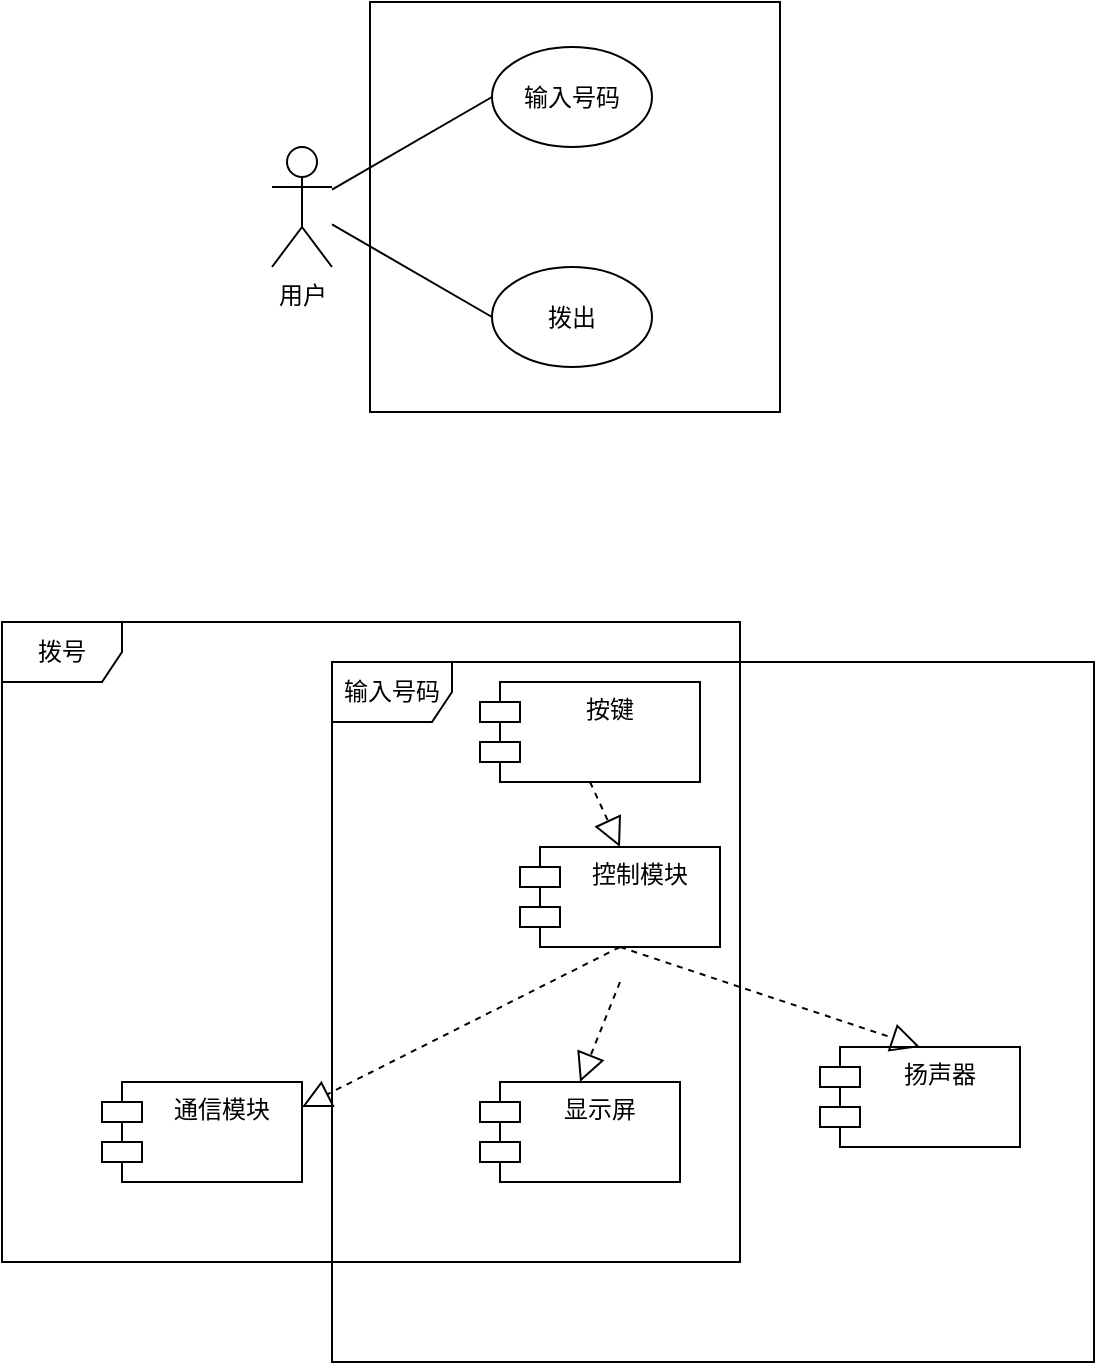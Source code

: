 <mxfile version="13.0.3" type="device"><diagram id="iDBb4F2FKvRz4FM2nJWH" name="Page-1"><mxGraphModel dx="913" dy="680" grid="1" gridSize="10" guides="1" tooltips="1" connect="1" arrows="1" fold="1" page="1" pageScale="1" pageWidth="827" pageHeight="1169" math="0" shadow="0"><root><mxCell id="0"/><mxCell id="1" parent="0"/><mxCell id="qCw5r7JwRcZhk2BFLKY7-19" value="输入号码" style="shape=umlFrame;whiteSpace=wrap;html=1;" vertex="1" parent="1"><mxGeometry x="265" y="380" width="381" height="350" as="geometry"/></mxCell><mxCell id="qCw5r7JwRcZhk2BFLKY7-18" value="拨号" style="shape=umlFrame;whiteSpace=wrap;html=1;" vertex="1" parent="1"><mxGeometry x="100" y="360" width="369" height="320" as="geometry"/></mxCell><mxCell id="qCw5r7JwRcZhk2BFLKY7-8" value="" style="whiteSpace=wrap;html=1;aspect=fixed;" vertex="1" parent="1"><mxGeometry x="284" y="50" width="205" height="205" as="geometry"/></mxCell><mxCell id="qCw5r7JwRcZhk2BFLKY7-1" value="用户" style="shape=umlActor;verticalLabelPosition=bottom;labelBackgroundColor=#ffffff;verticalAlign=top;html=1;outlineConnect=0;" vertex="1" parent="1"><mxGeometry x="235" y="122.5" width="30" height="60" as="geometry"/></mxCell><mxCell id="qCw5r7JwRcZhk2BFLKY7-4" value="输入号码" style="ellipse;whiteSpace=wrap;html=1;" vertex="1" parent="1"><mxGeometry x="345" y="72.5" width="80" height="50" as="geometry"/></mxCell><mxCell id="qCw5r7JwRcZhk2BFLKY7-5" value="拨出" style="ellipse;whiteSpace=wrap;html=1;" vertex="1" parent="1"><mxGeometry x="345" y="182.5" width="80" height="50" as="geometry"/></mxCell><mxCell id="qCw5r7JwRcZhk2BFLKY7-6" value="" style="endArrow=none;html=1;entryX=0;entryY=0.5;entryDx=0;entryDy=0;" edge="1" parent="1" source="qCw5r7JwRcZhk2BFLKY7-1" target="qCw5r7JwRcZhk2BFLKY7-4"><mxGeometry width="50" height="50" relative="1" as="geometry"><mxPoint x="275" y="142.5" as="sourcePoint"/><mxPoint x="515" y="282.5" as="targetPoint"/></mxGeometry></mxCell><mxCell id="qCw5r7JwRcZhk2BFLKY7-7" value="" style="endArrow=none;html=1;entryX=0;entryY=0.5;entryDx=0;entryDy=0;" edge="1" parent="1" source="qCw5r7JwRcZhk2BFLKY7-1" target="qCw5r7JwRcZhk2BFLKY7-5"><mxGeometry width="50" height="50" relative="1" as="geometry"><mxPoint x="465" y="332.5" as="sourcePoint"/><mxPoint x="515" y="282.5" as="targetPoint"/></mxGeometry></mxCell><mxCell id="qCw5r7JwRcZhk2BFLKY7-9" value="按键" style="shape=module;align=left;spacingLeft=20;align=center;verticalAlign=top;" vertex="1" parent="1"><mxGeometry x="339" y="390" width="110" height="50" as="geometry"/></mxCell><mxCell id="qCw5r7JwRcZhk2BFLKY7-10" value="显示屏" style="shape=module;align=left;spacingLeft=20;align=center;verticalAlign=top;" vertex="1" parent="1"><mxGeometry x="339" y="590" width="100" height="50" as="geometry"/></mxCell><mxCell id="qCw5r7JwRcZhk2BFLKY7-11" value="扬声器" style="shape=module;align=left;spacingLeft=20;align=center;verticalAlign=top;" vertex="1" parent="1"><mxGeometry x="509" y="572.5" width="100" height="50" as="geometry"/></mxCell><mxCell id="qCw5r7JwRcZhk2BFLKY7-12" value="控制模块" style="shape=module;align=left;spacingLeft=20;align=center;verticalAlign=top;" vertex="1" parent="1"><mxGeometry x="359" y="472.5" width="100" height="50" as="geometry"/></mxCell><mxCell id="qCw5r7JwRcZhk2BFLKY7-13" value="通信模块" style="shape=module;align=left;spacingLeft=20;align=center;verticalAlign=top;" vertex="1" parent="1"><mxGeometry x="150" y="590" width="100" height="50" as="geometry"/></mxCell><mxCell id="qCw5r7JwRcZhk2BFLKY7-14" value="" style="endArrow=block;dashed=1;endFill=0;endSize=12;html=1;exitX=0.5;exitY=1;exitDx=0;exitDy=0;entryX=0.5;entryY=0;entryDx=0;entryDy=0;" edge="1" parent="1" source="qCw5r7JwRcZhk2BFLKY7-9" target="qCw5r7JwRcZhk2BFLKY7-12"><mxGeometry width="160" relative="1" as="geometry"><mxPoint x="339" y="410" as="sourcePoint"/><mxPoint x="499" y="410" as="targetPoint"/></mxGeometry></mxCell><mxCell id="qCw5r7JwRcZhk2BFLKY7-15" value="" style="endArrow=block;dashed=1;endFill=0;endSize=12;html=1;exitX=0.5;exitY=1;exitDx=0;exitDy=0;entryX=1;entryY=0.25;entryDx=0;entryDy=0;" edge="1" parent="1" source="qCw5r7JwRcZhk2BFLKY7-12" target="qCw5r7JwRcZhk2BFLKY7-13"><mxGeometry width="160" relative="1" as="geometry"><mxPoint x="339" y="410" as="sourcePoint"/><mxPoint x="499" y="410" as="targetPoint"/></mxGeometry></mxCell><mxCell id="qCw5r7JwRcZhk2BFLKY7-16" value="" style="endArrow=block;dashed=1;endFill=0;endSize=12;html=1;entryX=0.5;entryY=0;entryDx=0;entryDy=0;" edge="1" parent="1" target="qCw5r7JwRcZhk2BFLKY7-10"><mxGeometry width="160" relative="1" as="geometry"><mxPoint x="409" y="540" as="sourcePoint"/><mxPoint x="499" y="410" as="targetPoint"/></mxGeometry></mxCell><mxCell id="qCw5r7JwRcZhk2BFLKY7-17" value="" style="endArrow=block;dashed=1;endFill=0;endSize=12;html=1;exitX=0.5;exitY=1;exitDx=0;exitDy=0;entryX=0.5;entryY=0;entryDx=0;entryDy=0;" edge="1" parent="1" source="qCw5r7JwRcZhk2BFLKY7-12" target="qCw5r7JwRcZhk2BFLKY7-11"><mxGeometry width="160" relative="1" as="geometry"><mxPoint x="339" y="410" as="sourcePoint"/><mxPoint x="499" y="410" as="targetPoint"/></mxGeometry></mxCell></root></mxGraphModel></diagram></mxfile>